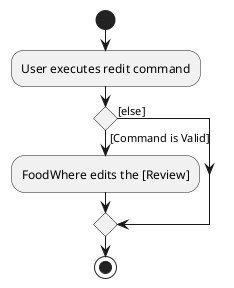 @startuml
start
:User executes redit command;

'Since the beta syntax does not support placing the condition outside the
'diamond we place it as the true branch instead.
if () then ([Command is Valid])
    :FoodWhere edits the [Review];
else ([else])
endif
stop
@enduml
